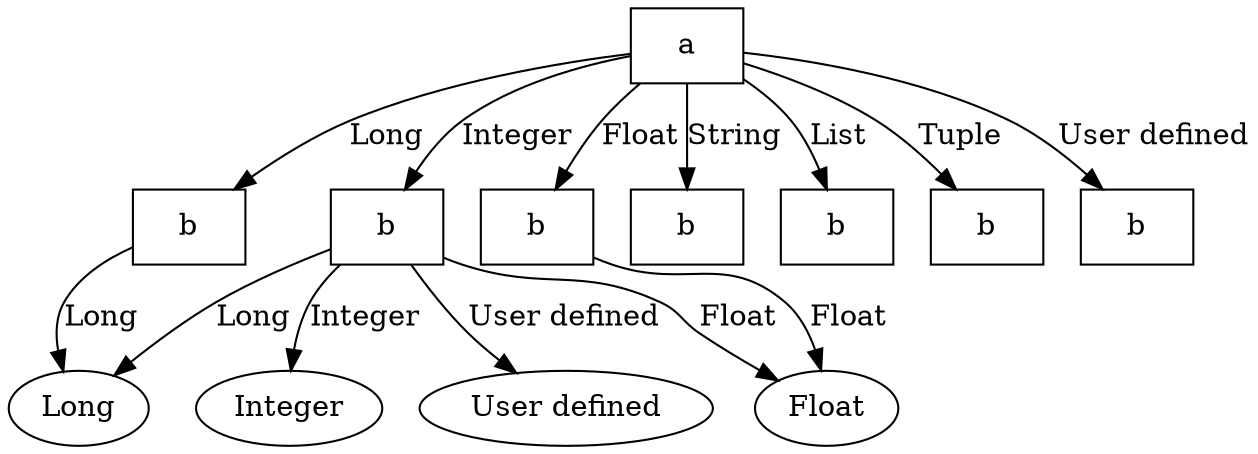 digraph G {
    a -> b_int [label="Integer"];
    a -> b_float [label="Float"];
    a -> b_long [label="Long"];
    a -> b_string [label="String"];
    a -> b_list [label="List"];
    a -> b_tuple [label="Tuple"];
    a -> b_user [label="User defined"];

    a [label="a", shape=box];
    b_int [label="b", shape=box];
    b_float [label="b", shape=box];
    b_long [label="b", shape=box];
    b_string [label="b", shape=box];
    b_list [label="b", shape=box];
    b_tuple [label="b", shape=box];
    b_user [label="b", shape=box];

    b_int -> int [label="Integer"];
    b_int -> float [label="Float"];
    b_int -> long [label="Long"];
    b_int -> user [label="User defined"];

    b_float -> float [label="Float"];
    b_long -> long [label="Long"];

    int [label="Integer"];
    float [label="Float"];
    long [label="Long"];
    user [label="User defined"];
}
